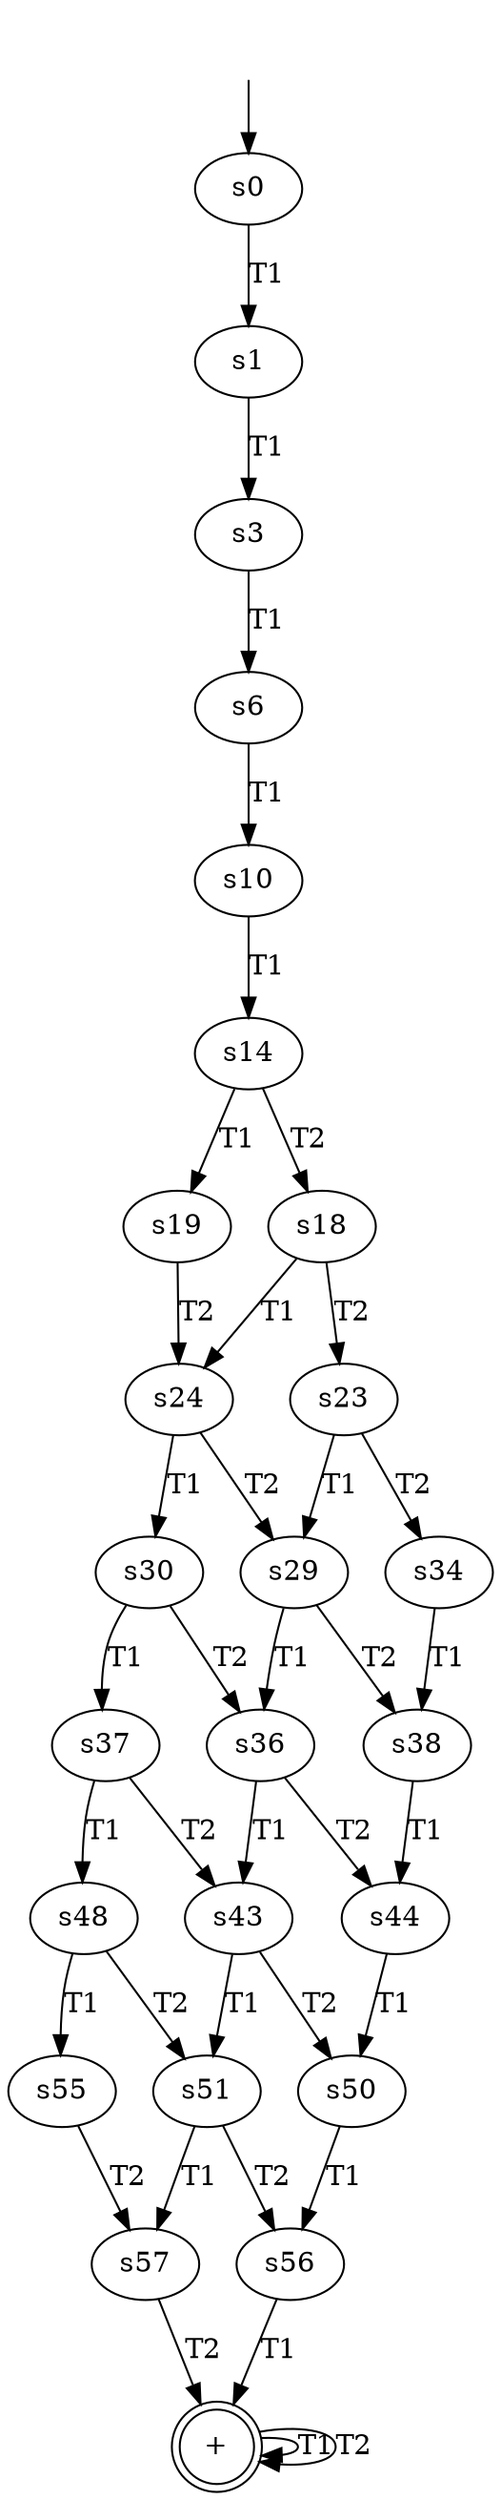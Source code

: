 digraph threads_alg {
s0 [label="s0"];
s1 [label="s1"];
s3 [label="s3"];
s6 [label="s6"];
s10 [label="s10"];
s14 [label="s14"];
s19 [label="s19"];
s18 [label="s18"];
s24 [label="s24"];
s23 [label="s23"];
s30 [label="s30"];
s29 [label="s29"];
s34 [label="s34"];
s37 [label="s37"];
s36 [label="s36"];
s38 [label="s38"];
s48 [label="s48"];
s43 [label="s43"];
s44 [label="s44"];
s55 [label="s55"];
s51 [label="s51"];
s50 [label="s50"];
s57 [label="s57"];
s56 [label="s56"];
"+" [label="+", shape=doublecircle];
s0 -> s1  [label="T1"];
s1 -> s3  [label="T1"];
s3 -> s6  [label="T1"];
s6 -> s10  [label="T1"];
s10 -> s14  [label="T1"];
s14 -> s19  [label="T1"];
s14 -> s18  [label="T2"];
s19 -> s24  [label="T2"];
s18 -> s24  [label="T1"];
s18 -> s23  [label="T2"];
s24 -> s30  [label="T1"];
s24 -> s29  [label="T2"];
s23 -> s29  [label="T1"];
s23 -> s34  [label="T2"];
s30 -> s37  [label="T1"];
s30 -> s36  [label="T2"];
s29 -> s36  [label="T1"];
s29 -> s38  [label="T2"];
s34 -> s38  [label="T1"];
s37 -> s48  [label="T1"];
s37 -> s43  [label="T2"];
s36 -> s43  [label="T1"];
s36 -> s44  [label="T2"];
s38 -> s44  [label="T1"];
s48 -> s55  [label="T1"];
s48 -> s51  [label="T2"];
s43 -> s51  [label="T1"];
s43 -> s50  [label="T2"];
s44 -> s50  [label="T1"];
s55 -> s57  [label="T2"];
s51 -> s57  [label="T1"];
s51 -> s56  [label="T2"];
s50 -> s56  [label="T1"];
s57 -> "+"  [label="T2"];
s56 -> "+"  [label="T1"];
"+" -> "+"  [label="T1"];
"+" -> "+"  [label="T2"];
__start0 [label="", shape=none];
__start0 -> s0  [label=""];
}
